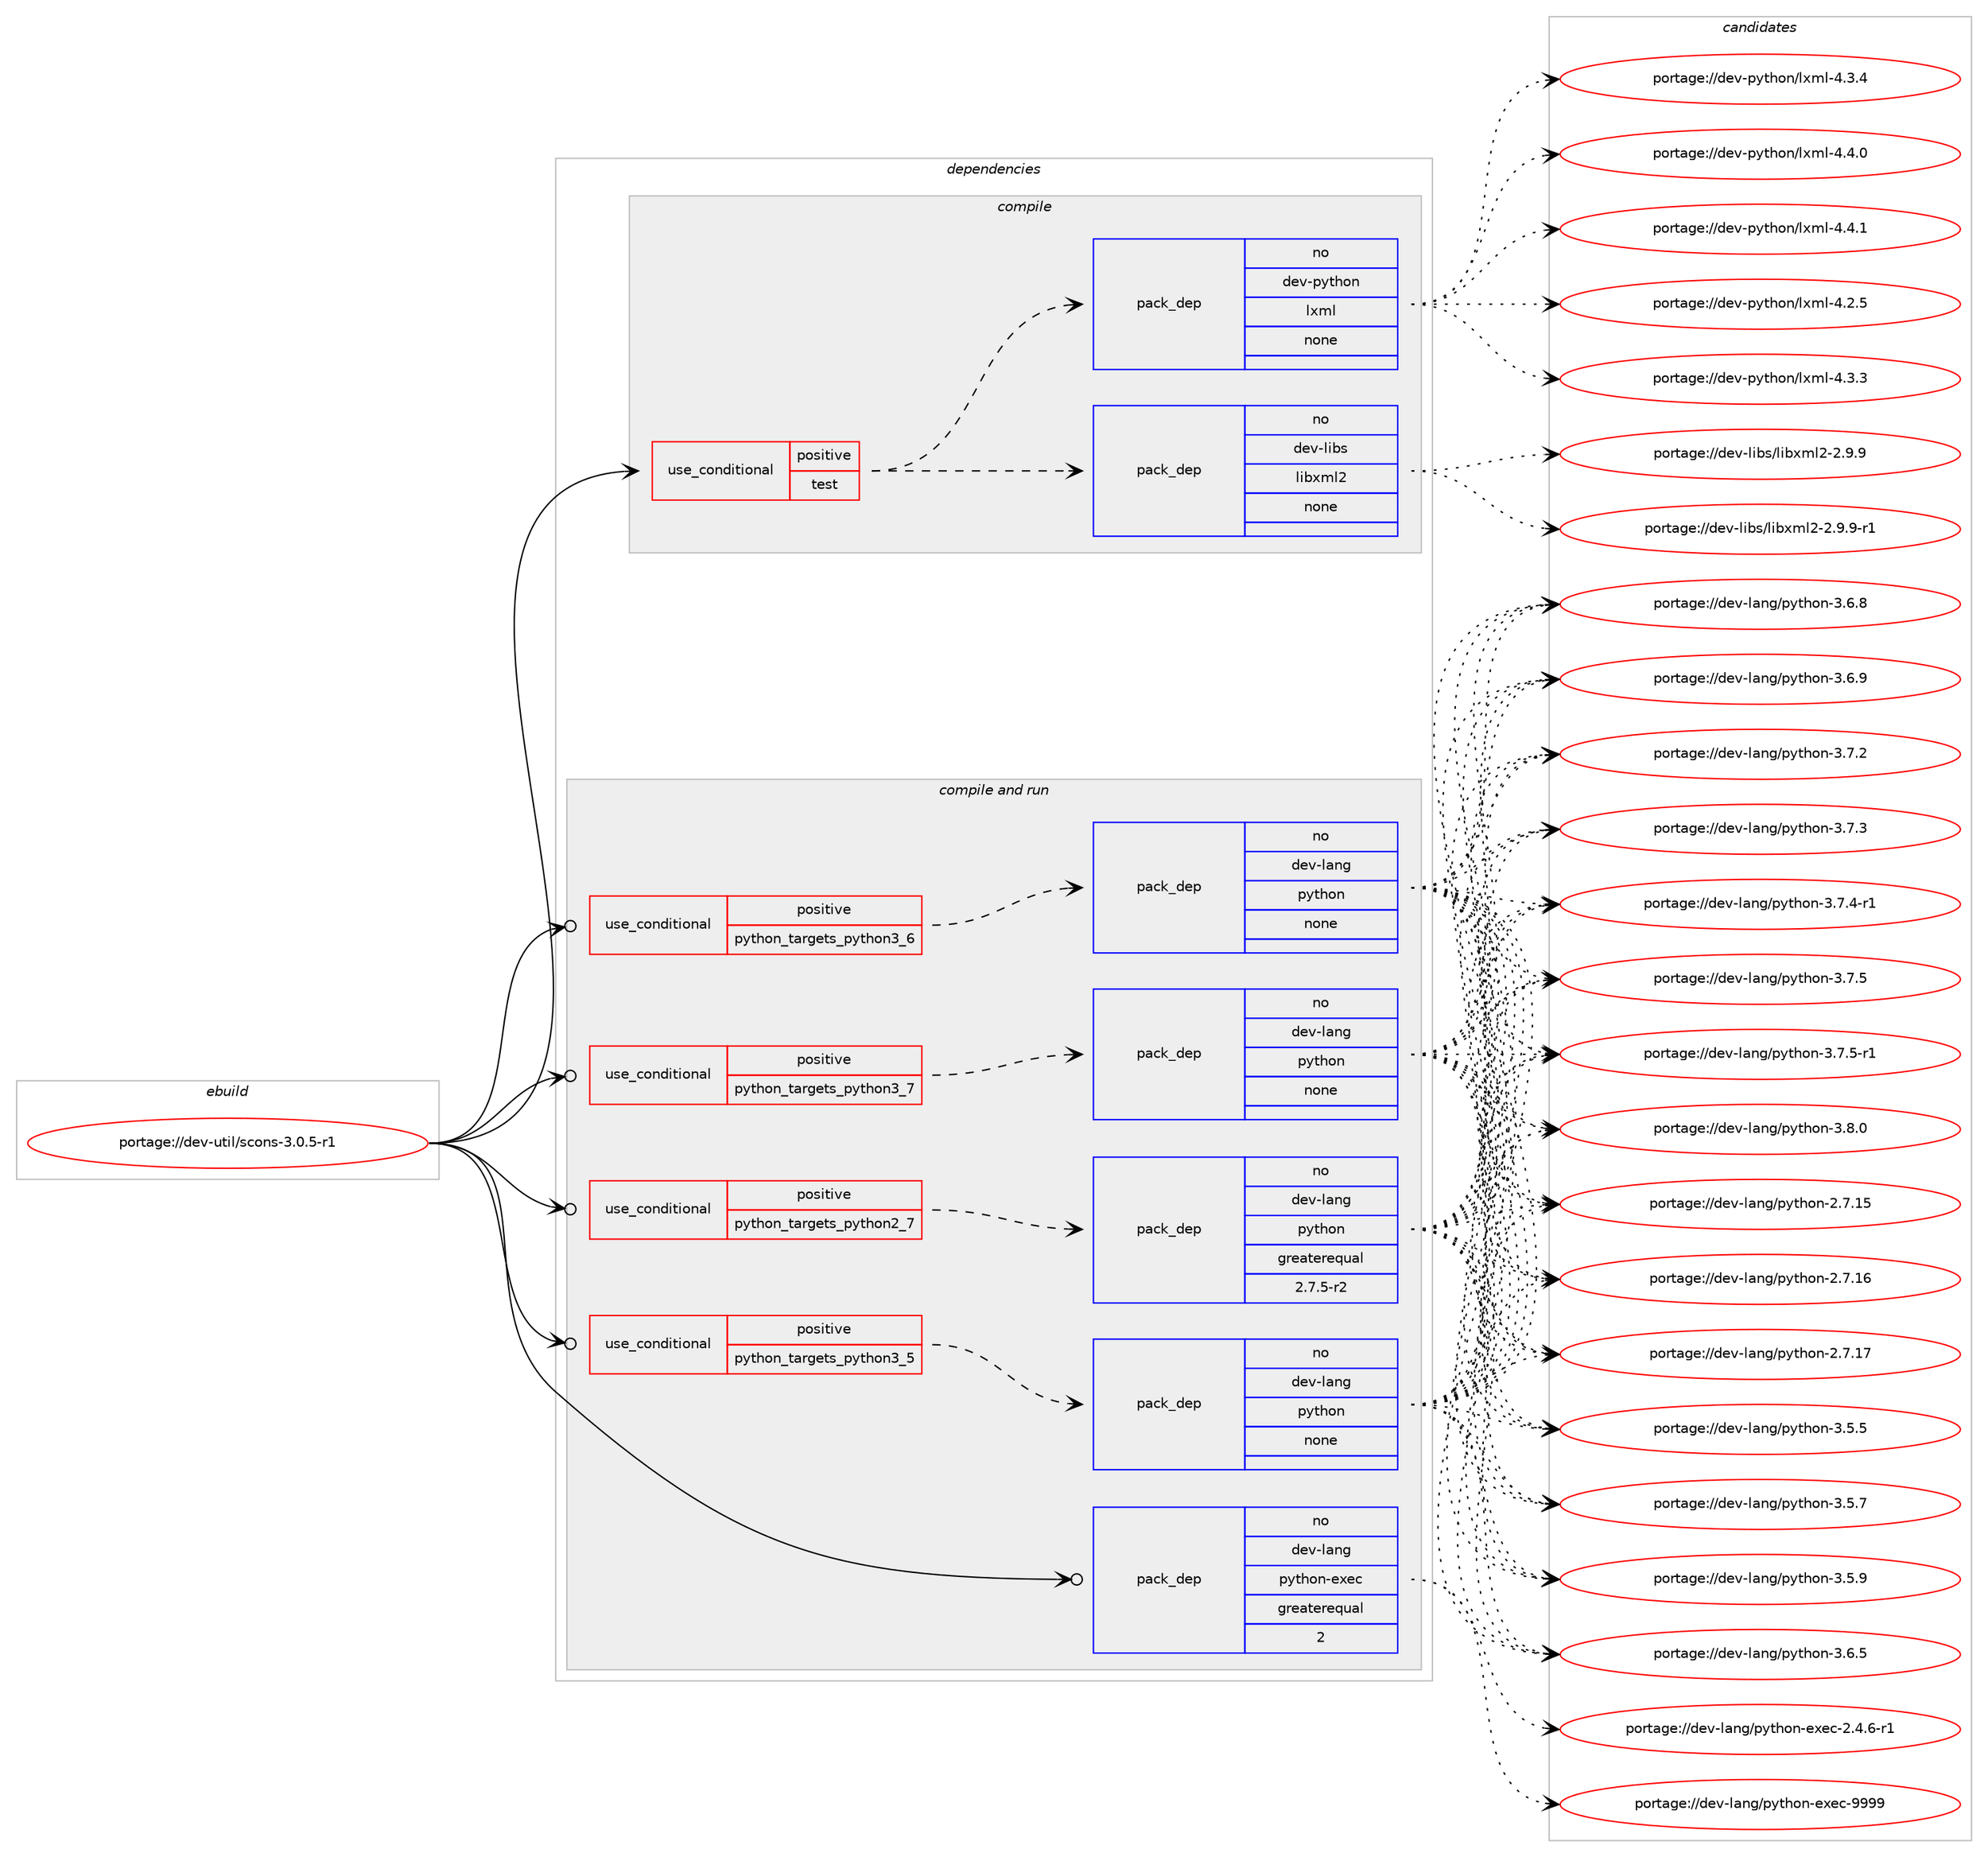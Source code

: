 digraph prolog {

# *************
# Graph options
# *************

newrank=true;
concentrate=true;
compound=true;
graph [rankdir=LR,fontname=Helvetica,fontsize=10,ranksep=1.5];#, ranksep=2.5, nodesep=0.2];
edge  [arrowhead=vee];
node  [fontname=Helvetica,fontsize=10];

# **********
# The ebuild
# **********

subgraph cluster_leftcol {
color=gray;
rank=same;
label=<<i>ebuild</i>>;
id [label="portage://dev-util/scons-3.0.5-r1", color=red, width=4, href="../dev-util/scons-3.0.5-r1.svg"];
}

# ****************
# The dependencies
# ****************

subgraph cluster_midcol {
color=gray;
label=<<i>dependencies</i>>;
subgraph cluster_compile {
fillcolor="#eeeeee";
style=filled;
label=<<i>compile</i>>;
subgraph cond71799 {
dependency265215 [label=<<TABLE BORDER="0" CELLBORDER="1" CELLSPACING="0" CELLPADDING="4"><TR><TD ROWSPAN="3" CELLPADDING="10">use_conditional</TD></TR><TR><TD>positive</TD></TR><TR><TD>test</TD></TR></TABLE>>, shape=none, color=red];
subgraph pack189715 {
dependency265216 [label=<<TABLE BORDER="0" CELLBORDER="1" CELLSPACING="0" CELLPADDING="4" WIDTH="220"><TR><TD ROWSPAN="6" CELLPADDING="30">pack_dep</TD></TR><TR><TD WIDTH="110">no</TD></TR><TR><TD>dev-libs</TD></TR><TR><TD>libxml2</TD></TR><TR><TD>none</TD></TR><TR><TD></TD></TR></TABLE>>, shape=none, color=blue];
}
dependency265215:e -> dependency265216:w [weight=20,style="dashed",arrowhead="vee"];
subgraph pack189716 {
dependency265217 [label=<<TABLE BORDER="0" CELLBORDER="1" CELLSPACING="0" CELLPADDING="4" WIDTH="220"><TR><TD ROWSPAN="6" CELLPADDING="30">pack_dep</TD></TR><TR><TD WIDTH="110">no</TD></TR><TR><TD>dev-python</TD></TR><TR><TD>lxml</TD></TR><TR><TD>none</TD></TR><TR><TD></TD></TR></TABLE>>, shape=none, color=blue];
}
dependency265215:e -> dependency265217:w [weight=20,style="dashed",arrowhead="vee"];
}
id:e -> dependency265215:w [weight=20,style="solid",arrowhead="vee"];
}
subgraph cluster_compileandrun {
fillcolor="#eeeeee";
style=filled;
label=<<i>compile and run</i>>;
subgraph cond71800 {
dependency265218 [label=<<TABLE BORDER="0" CELLBORDER="1" CELLSPACING="0" CELLPADDING="4"><TR><TD ROWSPAN="3" CELLPADDING="10">use_conditional</TD></TR><TR><TD>positive</TD></TR><TR><TD>python_targets_python2_7</TD></TR></TABLE>>, shape=none, color=red];
subgraph pack189717 {
dependency265219 [label=<<TABLE BORDER="0" CELLBORDER="1" CELLSPACING="0" CELLPADDING="4" WIDTH="220"><TR><TD ROWSPAN="6" CELLPADDING="30">pack_dep</TD></TR><TR><TD WIDTH="110">no</TD></TR><TR><TD>dev-lang</TD></TR><TR><TD>python</TD></TR><TR><TD>greaterequal</TD></TR><TR><TD>2.7.5-r2</TD></TR></TABLE>>, shape=none, color=blue];
}
dependency265218:e -> dependency265219:w [weight=20,style="dashed",arrowhead="vee"];
}
id:e -> dependency265218:w [weight=20,style="solid",arrowhead="odotvee"];
subgraph cond71801 {
dependency265220 [label=<<TABLE BORDER="0" CELLBORDER="1" CELLSPACING="0" CELLPADDING="4"><TR><TD ROWSPAN="3" CELLPADDING="10">use_conditional</TD></TR><TR><TD>positive</TD></TR><TR><TD>python_targets_python3_5</TD></TR></TABLE>>, shape=none, color=red];
subgraph pack189718 {
dependency265221 [label=<<TABLE BORDER="0" CELLBORDER="1" CELLSPACING="0" CELLPADDING="4" WIDTH="220"><TR><TD ROWSPAN="6" CELLPADDING="30">pack_dep</TD></TR><TR><TD WIDTH="110">no</TD></TR><TR><TD>dev-lang</TD></TR><TR><TD>python</TD></TR><TR><TD>none</TD></TR><TR><TD></TD></TR></TABLE>>, shape=none, color=blue];
}
dependency265220:e -> dependency265221:w [weight=20,style="dashed",arrowhead="vee"];
}
id:e -> dependency265220:w [weight=20,style="solid",arrowhead="odotvee"];
subgraph cond71802 {
dependency265222 [label=<<TABLE BORDER="0" CELLBORDER="1" CELLSPACING="0" CELLPADDING="4"><TR><TD ROWSPAN="3" CELLPADDING="10">use_conditional</TD></TR><TR><TD>positive</TD></TR><TR><TD>python_targets_python3_6</TD></TR></TABLE>>, shape=none, color=red];
subgraph pack189719 {
dependency265223 [label=<<TABLE BORDER="0" CELLBORDER="1" CELLSPACING="0" CELLPADDING="4" WIDTH="220"><TR><TD ROWSPAN="6" CELLPADDING="30">pack_dep</TD></TR><TR><TD WIDTH="110">no</TD></TR><TR><TD>dev-lang</TD></TR><TR><TD>python</TD></TR><TR><TD>none</TD></TR><TR><TD></TD></TR></TABLE>>, shape=none, color=blue];
}
dependency265222:e -> dependency265223:w [weight=20,style="dashed",arrowhead="vee"];
}
id:e -> dependency265222:w [weight=20,style="solid",arrowhead="odotvee"];
subgraph cond71803 {
dependency265224 [label=<<TABLE BORDER="0" CELLBORDER="1" CELLSPACING="0" CELLPADDING="4"><TR><TD ROWSPAN="3" CELLPADDING="10">use_conditional</TD></TR><TR><TD>positive</TD></TR><TR><TD>python_targets_python3_7</TD></TR></TABLE>>, shape=none, color=red];
subgraph pack189720 {
dependency265225 [label=<<TABLE BORDER="0" CELLBORDER="1" CELLSPACING="0" CELLPADDING="4" WIDTH="220"><TR><TD ROWSPAN="6" CELLPADDING="30">pack_dep</TD></TR><TR><TD WIDTH="110">no</TD></TR><TR><TD>dev-lang</TD></TR><TR><TD>python</TD></TR><TR><TD>none</TD></TR><TR><TD></TD></TR></TABLE>>, shape=none, color=blue];
}
dependency265224:e -> dependency265225:w [weight=20,style="dashed",arrowhead="vee"];
}
id:e -> dependency265224:w [weight=20,style="solid",arrowhead="odotvee"];
subgraph pack189721 {
dependency265226 [label=<<TABLE BORDER="0" CELLBORDER="1" CELLSPACING="0" CELLPADDING="4" WIDTH="220"><TR><TD ROWSPAN="6" CELLPADDING="30">pack_dep</TD></TR><TR><TD WIDTH="110">no</TD></TR><TR><TD>dev-lang</TD></TR><TR><TD>python-exec</TD></TR><TR><TD>greaterequal</TD></TR><TR><TD>2</TD></TR></TABLE>>, shape=none, color=blue];
}
id:e -> dependency265226:w [weight=20,style="solid",arrowhead="odotvee"];
}
subgraph cluster_run {
fillcolor="#eeeeee";
style=filled;
label=<<i>run</i>>;
}
}

# **************
# The candidates
# **************

subgraph cluster_choices {
rank=same;
color=gray;
label=<<i>candidates</i>>;

subgraph choice189715 {
color=black;
nodesep=1;
choiceportage1001011184510810598115471081059812010910850455046574657 [label="portage://dev-libs/libxml2-2.9.9", color=red, width=4,href="../dev-libs/libxml2-2.9.9.svg"];
choiceportage10010111845108105981154710810598120109108504550465746574511449 [label="portage://dev-libs/libxml2-2.9.9-r1", color=red, width=4,href="../dev-libs/libxml2-2.9.9-r1.svg"];
dependency265216:e -> choiceportage1001011184510810598115471081059812010910850455046574657:w [style=dotted,weight="100"];
dependency265216:e -> choiceportage10010111845108105981154710810598120109108504550465746574511449:w [style=dotted,weight="100"];
}
subgraph choice189716 {
color=black;
nodesep=1;
choiceportage1001011184511212111610411111047108120109108455246504653 [label="portage://dev-python/lxml-4.2.5", color=red, width=4,href="../dev-python/lxml-4.2.5.svg"];
choiceportage1001011184511212111610411111047108120109108455246514651 [label="portage://dev-python/lxml-4.3.3", color=red, width=4,href="../dev-python/lxml-4.3.3.svg"];
choiceportage1001011184511212111610411111047108120109108455246514652 [label="portage://dev-python/lxml-4.3.4", color=red, width=4,href="../dev-python/lxml-4.3.4.svg"];
choiceportage1001011184511212111610411111047108120109108455246524648 [label="portage://dev-python/lxml-4.4.0", color=red, width=4,href="../dev-python/lxml-4.4.0.svg"];
choiceportage1001011184511212111610411111047108120109108455246524649 [label="portage://dev-python/lxml-4.4.1", color=red, width=4,href="../dev-python/lxml-4.4.1.svg"];
dependency265217:e -> choiceportage1001011184511212111610411111047108120109108455246504653:w [style=dotted,weight="100"];
dependency265217:e -> choiceportage1001011184511212111610411111047108120109108455246514651:w [style=dotted,weight="100"];
dependency265217:e -> choiceportage1001011184511212111610411111047108120109108455246514652:w [style=dotted,weight="100"];
dependency265217:e -> choiceportage1001011184511212111610411111047108120109108455246524648:w [style=dotted,weight="100"];
dependency265217:e -> choiceportage1001011184511212111610411111047108120109108455246524649:w [style=dotted,weight="100"];
}
subgraph choice189717 {
color=black;
nodesep=1;
choiceportage10010111845108971101034711212111610411111045504655464953 [label="portage://dev-lang/python-2.7.15", color=red, width=4,href="../dev-lang/python-2.7.15.svg"];
choiceportage10010111845108971101034711212111610411111045504655464954 [label="portage://dev-lang/python-2.7.16", color=red, width=4,href="../dev-lang/python-2.7.16.svg"];
choiceportage10010111845108971101034711212111610411111045504655464955 [label="portage://dev-lang/python-2.7.17", color=red, width=4,href="../dev-lang/python-2.7.17.svg"];
choiceportage100101118451089711010347112121116104111110455146534653 [label="portage://dev-lang/python-3.5.5", color=red, width=4,href="../dev-lang/python-3.5.5.svg"];
choiceportage100101118451089711010347112121116104111110455146534655 [label="portage://dev-lang/python-3.5.7", color=red, width=4,href="../dev-lang/python-3.5.7.svg"];
choiceportage100101118451089711010347112121116104111110455146534657 [label="portage://dev-lang/python-3.5.9", color=red, width=4,href="../dev-lang/python-3.5.9.svg"];
choiceportage100101118451089711010347112121116104111110455146544653 [label="portage://dev-lang/python-3.6.5", color=red, width=4,href="../dev-lang/python-3.6.5.svg"];
choiceportage100101118451089711010347112121116104111110455146544656 [label="portage://dev-lang/python-3.6.8", color=red, width=4,href="../dev-lang/python-3.6.8.svg"];
choiceportage100101118451089711010347112121116104111110455146544657 [label="portage://dev-lang/python-3.6.9", color=red, width=4,href="../dev-lang/python-3.6.9.svg"];
choiceportage100101118451089711010347112121116104111110455146554650 [label="portage://dev-lang/python-3.7.2", color=red, width=4,href="../dev-lang/python-3.7.2.svg"];
choiceportage100101118451089711010347112121116104111110455146554651 [label="portage://dev-lang/python-3.7.3", color=red, width=4,href="../dev-lang/python-3.7.3.svg"];
choiceportage1001011184510897110103471121211161041111104551465546524511449 [label="portage://dev-lang/python-3.7.4-r1", color=red, width=4,href="../dev-lang/python-3.7.4-r1.svg"];
choiceportage100101118451089711010347112121116104111110455146554653 [label="portage://dev-lang/python-3.7.5", color=red, width=4,href="../dev-lang/python-3.7.5.svg"];
choiceportage1001011184510897110103471121211161041111104551465546534511449 [label="portage://dev-lang/python-3.7.5-r1", color=red, width=4,href="../dev-lang/python-3.7.5-r1.svg"];
choiceportage100101118451089711010347112121116104111110455146564648 [label="portage://dev-lang/python-3.8.0", color=red, width=4,href="../dev-lang/python-3.8.0.svg"];
dependency265219:e -> choiceportage10010111845108971101034711212111610411111045504655464953:w [style=dotted,weight="100"];
dependency265219:e -> choiceportage10010111845108971101034711212111610411111045504655464954:w [style=dotted,weight="100"];
dependency265219:e -> choiceportage10010111845108971101034711212111610411111045504655464955:w [style=dotted,weight="100"];
dependency265219:e -> choiceportage100101118451089711010347112121116104111110455146534653:w [style=dotted,weight="100"];
dependency265219:e -> choiceportage100101118451089711010347112121116104111110455146534655:w [style=dotted,weight="100"];
dependency265219:e -> choiceportage100101118451089711010347112121116104111110455146534657:w [style=dotted,weight="100"];
dependency265219:e -> choiceportage100101118451089711010347112121116104111110455146544653:w [style=dotted,weight="100"];
dependency265219:e -> choiceportage100101118451089711010347112121116104111110455146544656:w [style=dotted,weight="100"];
dependency265219:e -> choiceportage100101118451089711010347112121116104111110455146544657:w [style=dotted,weight="100"];
dependency265219:e -> choiceportage100101118451089711010347112121116104111110455146554650:w [style=dotted,weight="100"];
dependency265219:e -> choiceportage100101118451089711010347112121116104111110455146554651:w [style=dotted,weight="100"];
dependency265219:e -> choiceportage1001011184510897110103471121211161041111104551465546524511449:w [style=dotted,weight="100"];
dependency265219:e -> choiceportage100101118451089711010347112121116104111110455146554653:w [style=dotted,weight="100"];
dependency265219:e -> choiceportage1001011184510897110103471121211161041111104551465546534511449:w [style=dotted,weight="100"];
dependency265219:e -> choiceportage100101118451089711010347112121116104111110455146564648:w [style=dotted,weight="100"];
}
subgraph choice189718 {
color=black;
nodesep=1;
choiceportage10010111845108971101034711212111610411111045504655464953 [label="portage://dev-lang/python-2.7.15", color=red, width=4,href="../dev-lang/python-2.7.15.svg"];
choiceportage10010111845108971101034711212111610411111045504655464954 [label="portage://dev-lang/python-2.7.16", color=red, width=4,href="../dev-lang/python-2.7.16.svg"];
choiceportage10010111845108971101034711212111610411111045504655464955 [label="portage://dev-lang/python-2.7.17", color=red, width=4,href="../dev-lang/python-2.7.17.svg"];
choiceportage100101118451089711010347112121116104111110455146534653 [label="portage://dev-lang/python-3.5.5", color=red, width=4,href="../dev-lang/python-3.5.5.svg"];
choiceportage100101118451089711010347112121116104111110455146534655 [label="portage://dev-lang/python-3.5.7", color=red, width=4,href="../dev-lang/python-3.5.7.svg"];
choiceportage100101118451089711010347112121116104111110455146534657 [label="portage://dev-lang/python-3.5.9", color=red, width=4,href="../dev-lang/python-3.5.9.svg"];
choiceportage100101118451089711010347112121116104111110455146544653 [label="portage://dev-lang/python-3.6.5", color=red, width=4,href="../dev-lang/python-3.6.5.svg"];
choiceportage100101118451089711010347112121116104111110455146544656 [label="portage://dev-lang/python-3.6.8", color=red, width=4,href="../dev-lang/python-3.6.8.svg"];
choiceportage100101118451089711010347112121116104111110455146544657 [label="portage://dev-lang/python-3.6.9", color=red, width=4,href="../dev-lang/python-3.6.9.svg"];
choiceportage100101118451089711010347112121116104111110455146554650 [label="portage://dev-lang/python-3.7.2", color=red, width=4,href="../dev-lang/python-3.7.2.svg"];
choiceportage100101118451089711010347112121116104111110455146554651 [label="portage://dev-lang/python-3.7.3", color=red, width=4,href="../dev-lang/python-3.7.3.svg"];
choiceportage1001011184510897110103471121211161041111104551465546524511449 [label="portage://dev-lang/python-3.7.4-r1", color=red, width=4,href="../dev-lang/python-3.7.4-r1.svg"];
choiceportage100101118451089711010347112121116104111110455146554653 [label="portage://dev-lang/python-3.7.5", color=red, width=4,href="../dev-lang/python-3.7.5.svg"];
choiceportage1001011184510897110103471121211161041111104551465546534511449 [label="portage://dev-lang/python-3.7.5-r1", color=red, width=4,href="../dev-lang/python-3.7.5-r1.svg"];
choiceportage100101118451089711010347112121116104111110455146564648 [label="portage://dev-lang/python-3.8.0", color=red, width=4,href="../dev-lang/python-3.8.0.svg"];
dependency265221:e -> choiceportage10010111845108971101034711212111610411111045504655464953:w [style=dotted,weight="100"];
dependency265221:e -> choiceportage10010111845108971101034711212111610411111045504655464954:w [style=dotted,weight="100"];
dependency265221:e -> choiceportage10010111845108971101034711212111610411111045504655464955:w [style=dotted,weight="100"];
dependency265221:e -> choiceportage100101118451089711010347112121116104111110455146534653:w [style=dotted,weight="100"];
dependency265221:e -> choiceportage100101118451089711010347112121116104111110455146534655:w [style=dotted,weight="100"];
dependency265221:e -> choiceportage100101118451089711010347112121116104111110455146534657:w [style=dotted,weight="100"];
dependency265221:e -> choiceportage100101118451089711010347112121116104111110455146544653:w [style=dotted,weight="100"];
dependency265221:e -> choiceportage100101118451089711010347112121116104111110455146544656:w [style=dotted,weight="100"];
dependency265221:e -> choiceportage100101118451089711010347112121116104111110455146544657:w [style=dotted,weight="100"];
dependency265221:e -> choiceportage100101118451089711010347112121116104111110455146554650:w [style=dotted,weight="100"];
dependency265221:e -> choiceportage100101118451089711010347112121116104111110455146554651:w [style=dotted,weight="100"];
dependency265221:e -> choiceportage1001011184510897110103471121211161041111104551465546524511449:w [style=dotted,weight="100"];
dependency265221:e -> choiceportage100101118451089711010347112121116104111110455146554653:w [style=dotted,weight="100"];
dependency265221:e -> choiceportage1001011184510897110103471121211161041111104551465546534511449:w [style=dotted,weight="100"];
dependency265221:e -> choiceportage100101118451089711010347112121116104111110455146564648:w [style=dotted,weight="100"];
}
subgraph choice189719 {
color=black;
nodesep=1;
choiceportage10010111845108971101034711212111610411111045504655464953 [label="portage://dev-lang/python-2.7.15", color=red, width=4,href="../dev-lang/python-2.7.15.svg"];
choiceportage10010111845108971101034711212111610411111045504655464954 [label="portage://dev-lang/python-2.7.16", color=red, width=4,href="../dev-lang/python-2.7.16.svg"];
choiceportage10010111845108971101034711212111610411111045504655464955 [label="portage://dev-lang/python-2.7.17", color=red, width=4,href="../dev-lang/python-2.7.17.svg"];
choiceportage100101118451089711010347112121116104111110455146534653 [label="portage://dev-lang/python-3.5.5", color=red, width=4,href="../dev-lang/python-3.5.5.svg"];
choiceportage100101118451089711010347112121116104111110455146534655 [label="portage://dev-lang/python-3.5.7", color=red, width=4,href="../dev-lang/python-3.5.7.svg"];
choiceportage100101118451089711010347112121116104111110455146534657 [label="portage://dev-lang/python-3.5.9", color=red, width=4,href="../dev-lang/python-3.5.9.svg"];
choiceportage100101118451089711010347112121116104111110455146544653 [label="portage://dev-lang/python-3.6.5", color=red, width=4,href="../dev-lang/python-3.6.5.svg"];
choiceportage100101118451089711010347112121116104111110455146544656 [label="portage://dev-lang/python-3.6.8", color=red, width=4,href="../dev-lang/python-3.6.8.svg"];
choiceportage100101118451089711010347112121116104111110455146544657 [label="portage://dev-lang/python-3.6.9", color=red, width=4,href="../dev-lang/python-3.6.9.svg"];
choiceportage100101118451089711010347112121116104111110455146554650 [label="portage://dev-lang/python-3.7.2", color=red, width=4,href="../dev-lang/python-3.7.2.svg"];
choiceportage100101118451089711010347112121116104111110455146554651 [label="portage://dev-lang/python-3.7.3", color=red, width=4,href="../dev-lang/python-3.7.3.svg"];
choiceportage1001011184510897110103471121211161041111104551465546524511449 [label="portage://dev-lang/python-3.7.4-r1", color=red, width=4,href="../dev-lang/python-3.7.4-r1.svg"];
choiceportage100101118451089711010347112121116104111110455146554653 [label="portage://dev-lang/python-3.7.5", color=red, width=4,href="../dev-lang/python-3.7.5.svg"];
choiceportage1001011184510897110103471121211161041111104551465546534511449 [label="portage://dev-lang/python-3.7.5-r1", color=red, width=4,href="../dev-lang/python-3.7.5-r1.svg"];
choiceportage100101118451089711010347112121116104111110455146564648 [label="portage://dev-lang/python-3.8.0", color=red, width=4,href="../dev-lang/python-3.8.0.svg"];
dependency265223:e -> choiceportage10010111845108971101034711212111610411111045504655464953:w [style=dotted,weight="100"];
dependency265223:e -> choiceportage10010111845108971101034711212111610411111045504655464954:w [style=dotted,weight="100"];
dependency265223:e -> choiceportage10010111845108971101034711212111610411111045504655464955:w [style=dotted,weight="100"];
dependency265223:e -> choiceportage100101118451089711010347112121116104111110455146534653:w [style=dotted,weight="100"];
dependency265223:e -> choiceportage100101118451089711010347112121116104111110455146534655:w [style=dotted,weight="100"];
dependency265223:e -> choiceportage100101118451089711010347112121116104111110455146534657:w [style=dotted,weight="100"];
dependency265223:e -> choiceportage100101118451089711010347112121116104111110455146544653:w [style=dotted,weight="100"];
dependency265223:e -> choiceportage100101118451089711010347112121116104111110455146544656:w [style=dotted,weight="100"];
dependency265223:e -> choiceportage100101118451089711010347112121116104111110455146544657:w [style=dotted,weight="100"];
dependency265223:e -> choiceportage100101118451089711010347112121116104111110455146554650:w [style=dotted,weight="100"];
dependency265223:e -> choiceportage100101118451089711010347112121116104111110455146554651:w [style=dotted,weight="100"];
dependency265223:e -> choiceportage1001011184510897110103471121211161041111104551465546524511449:w [style=dotted,weight="100"];
dependency265223:e -> choiceportage100101118451089711010347112121116104111110455146554653:w [style=dotted,weight="100"];
dependency265223:e -> choiceportage1001011184510897110103471121211161041111104551465546534511449:w [style=dotted,weight="100"];
dependency265223:e -> choiceportage100101118451089711010347112121116104111110455146564648:w [style=dotted,weight="100"];
}
subgraph choice189720 {
color=black;
nodesep=1;
choiceportage10010111845108971101034711212111610411111045504655464953 [label="portage://dev-lang/python-2.7.15", color=red, width=4,href="../dev-lang/python-2.7.15.svg"];
choiceportage10010111845108971101034711212111610411111045504655464954 [label="portage://dev-lang/python-2.7.16", color=red, width=4,href="../dev-lang/python-2.7.16.svg"];
choiceportage10010111845108971101034711212111610411111045504655464955 [label="portage://dev-lang/python-2.7.17", color=red, width=4,href="../dev-lang/python-2.7.17.svg"];
choiceportage100101118451089711010347112121116104111110455146534653 [label="portage://dev-lang/python-3.5.5", color=red, width=4,href="../dev-lang/python-3.5.5.svg"];
choiceportage100101118451089711010347112121116104111110455146534655 [label="portage://dev-lang/python-3.5.7", color=red, width=4,href="../dev-lang/python-3.5.7.svg"];
choiceportage100101118451089711010347112121116104111110455146534657 [label="portage://dev-lang/python-3.5.9", color=red, width=4,href="../dev-lang/python-3.5.9.svg"];
choiceportage100101118451089711010347112121116104111110455146544653 [label="portage://dev-lang/python-3.6.5", color=red, width=4,href="../dev-lang/python-3.6.5.svg"];
choiceportage100101118451089711010347112121116104111110455146544656 [label="portage://dev-lang/python-3.6.8", color=red, width=4,href="../dev-lang/python-3.6.8.svg"];
choiceportage100101118451089711010347112121116104111110455146544657 [label="portage://dev-lang/python-3.6.9", color=red, width=4,href="../dev-lang/python-3.6.9.svg"];
choiceportage100101118451089711010347112121116104111110455146554650 [label="portage://dev-lang/python-3.7.2", color=red, width=4,href="../dev-lang/python-3.7.2.svg"];
choiceportage100101118451089711010347112121116104111110455146554651 [label="portage://dev-lang/python-3.7.3", color=red, width=4,href="../dev-lang/python-3.7.3.svg"];
choiceportage1001011184510897110103471121211161041111104551465546524511449 [label="portage://dev-lang/python-3.7.4-r1", color=red, width=4,href="../dev-lang/python-3.7.4-r1.svg"];
choiceportage100101118451089711010347112121116104111110455146554653 [label="portage://dev-lang/python-3.7.5", color=red, width=4,href="../dev-lang/python-3.7.5.svg"];
choiceportage1001011184510897110103471121211161041111104551465546534511449 [label="portage://dev-lang/python-3.7.5-r1", color=red, width=4,href="../dev-lang/python-3.7.5-r1.svg"];
choiceportage100101118451089711010347112121116104111110455146564648 [label="portage://dev-lang/python-3.8.0", color=red, width=4,href="../dev-lang/python-3.8.0.svg"];
dependency265225:e -> choiceportage10010111845108971101034711212111610411111045504655464953:w [style=dotted,weight="100"];
dependency265225:e -> choiceportage10010111845108971101034711212111610411111045504655464954:w [style=dotted,weight="100"];
dependency265225:e -> choiceportage10010111845108971101034711212111610411111045504655464955:w [style=dotted,weight="100"];
dependency265225:e -> choiceportage100101118451089711010347112121116104111110455146534653:w [style=dotted,weight="100"];
dependency265225:e -> choiceportage100101118451089711010347112121116104111110455146534655:w [style=dotted,weight="100"];
dependency265225:e -> choiceportage100101118451089711010347112121116104111110455146534657:w [style=dotted,weight="100"];
dependency265225:e -> choiceportage100101118451089711010347112121116104111110455146544653:w [style=dotted,weight="100"];
dependency265225:e -> choiceportage100101118451089711010347112121116104111110455146544656:w [style=dotted,weight="100"];
dependency265225:e -> choiceportage100101118451089711010347112121116104111110455146544657:w [style=dotted,weight="100"];
dependency265225:e -> choiceportage100101118451089711010347112121116104111110455146554650:w [style=dotted,weight="100"];
dependency265225:e -> choiceportage100101118451089711010347112121116104111110455146554651:w [style=dotted,weight="100"];
dependency265225:e -> choiceportage1001011184510897110103471121211161041111104551465546524511449:w [style=dotted,weight="100"];
dependency265225:e -> choiceportage100101118451089711010347112121116104111110455146554653:w [style=dotted,weight="100"];
dependency265225:e -> choiceportage1001011184510897110103471121211161041111104551465546534511449:w [style=dotted,weight="100"];
dependency265225:e -> choiceportage100101118451089711010347112121116104111110455146564648:w [style=dotted,weight="100"];
}
subgraph choice189721 {
color=black;
nodesep=1;
choiceportage10010111845108971101034711212111610411111045101120101994550465246544511449 [label="portage://dev-lang/python-exec-2.4.6-r1", color=red, width=4,href="../dev-lang/python-exec-2.4.6-r1.svg"];
choiceportage10010111845108971101034711212111610411111045101120101994557575757 [label="portage://dev-lang/python-exec-9999", color=red, width=4,href="../dev-lang/python-exec-9999.svg"];
dependency265226:e -> choiceportage10010111845108971101034711212111610411111045101120101994550465246544511449:w [style=dotted,weight="100"];
dependency265226:e -> choiceportage10010111845108971101034711212111610411111045101120101994557575757:w [style=dotted,weight="100"];
}
}

}
